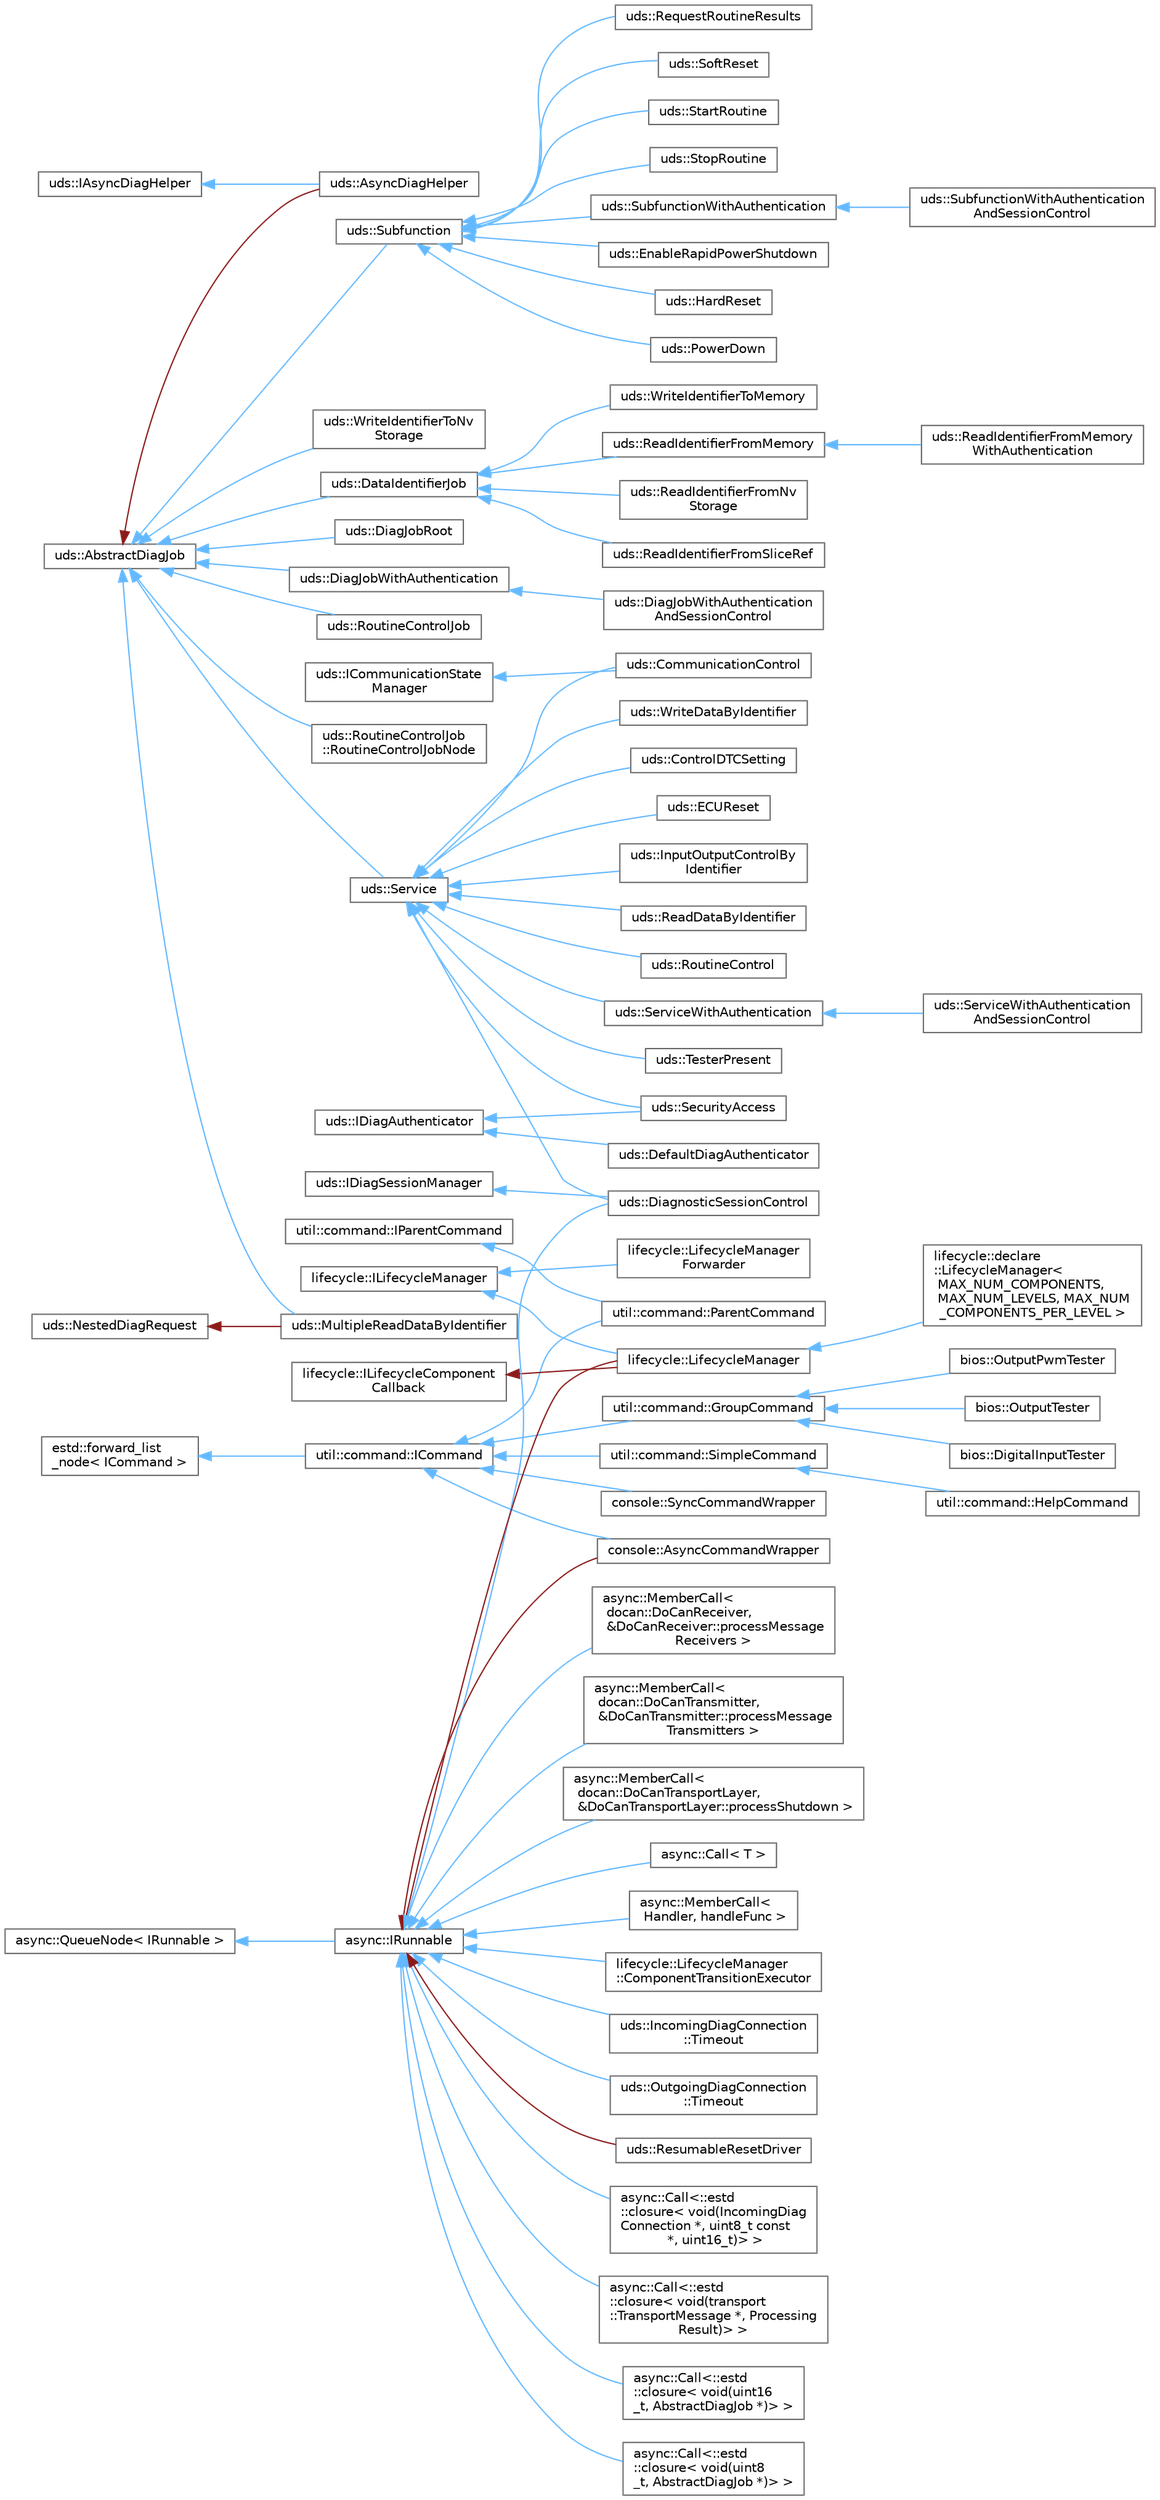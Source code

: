digraph "Graphical Class Hierarchy"
{
 // LATEX_PDF_SIZE
  bgcolor="transparent";
  edge [fontname=Helvetica,fontsize=10,labelfontname=Helvetica,labelfontsize=10];
  node [fontname=Helvetica,fontsize=10,shape=box,height=0.2,width=0.4];
  rankdir="LR";
  Node0 [id="Node000000",label="uds::AbstractDiagJob",height=0.2,width=0.4,color="grey40", fillcolor="white", style="filled",URL="$dc/ddf/classuds_1_1AbstractDiagJob.html",tooltip=" "];
  Node0 -> Node1 [id="edge172_Node000000_Node000001",dir="back",color="firebrick4",style="solid",tooltip=" "];
  Node1 [id="Node000001",label="uds::AsyncDiagHelper",height=0.2,width=0.4,color="grey40", fillcolor="white", style="filled",URL="$d8/da7/classuds_1_1AsyncDiagHelper.html",tooltip=" "];
  Node0 -> Node3 [id="edge173_Node000000_Node000003",dir="back",color="steelblue1",style="solid",tooltip=" "];
  Node3 [id="Node000003",label="uds::DataIdentifierJob",height=0.2,width=0.4,color="grey40", fillcolor="white", style="filled",URL="$dc/d32/classuds_1_1DataIdentifierJob.html",tooltip=" "];
  Node3 -> Node4 [id="edge174_Node000003_Node000004",dir="back",color="steelblue1",style="solid",tooltip=" "];
  Node4 [id="Node000004",label="uds::ReadIdentifierFromMemory",height=0.2,width=0.4,color="grey40", fillcolor="white", style="filled",URL="$d9/d57/classuds_1_1ReadIdentifierFromMemory.html",tooltip=" "];
  Node4 -> Node5 [id="edge175_Node000004_Node000005",dir="back",color="steelblue1",style="solid",tooltip=" "];
  Node5 [id="Node000005",label="uds::ReadIdentifierFromMemory\lWithAuthentication",height=0.2,width=0.4,color="grey40", fillcolor="white", style="filled",URL="$d5/df2/classuds_1_1ReadIdentifierFromMemoryWithAuthentication.html",tooltip=" "];
  Node3 -> Node6 [id="edge176_Node000003_Node000006",dir="back",color="steelblue1",style="solid",tooltip=" "];
  Node6 [id="Node000006",label="uds::ReadIdentifierFromNv\lStorage",height=0.2,width=0.4,color="grey40", fillcolor="white", style="filled",URL="$d5/ddc/classuds_1_1ReadIdentifierFromNvStorage.html",tooltip=" "];
  Node3 -> Node7 [id="edge177_Node000003_Node000007",dir="back",color="steelblue1",style="solid",tooltip=" "];
  Node7 [id="Node000007",label="uds::ReadIdentifierFromSliceRef",height=0.2,width=0.4,color="grey40", fillcolor="white", style="filled",URL="$d1/dd3/classuds_1_1ReadIdentifierFromSliceRef.html",tooltip=" "];
  Node3 -> Node8 [id="edge178_Node000003_Node000008",dir="back",color="steelblue1",style="solid",tooltip=" "];
  Node8 [id="Node000008",label="uds::WriteIdentifierToMemory",height=0.2,width=0.4,color="grey40", fillcolor="white", style="filled",URL="$d0/ded/classuds_1_1WriteIdentifierToMemory.html",tooltip=" "];
  Node0 -> Node9 [id="edge179_Node000000_Node000009",dir="back",color="steelblue1",style="solid",tooltip=" "];
  Node9 [id="Node000009",label="uds::DiagJobRoot",height=0.2,width=0.4,color="grey40", fillcolor="white", style="filled",URL="$d1/d4e/classuds_1_1DiagJobRoot.html",tooltip=" "];
  Node0 -> Node10 [id="edge180_Node000000_Node000010",dir="back",color="steelblue1",style="solid",tooltip=" "];
  Node10 [id="Node000010",label="uds::DiagJobWithAuthentication",height=0.2,width=0.4,color="grey40", fillcolor="white", style="filled",URL="$d8/da3/classuds_1_1DiagJobWithAuthentication.html",tooltip=" "];
  Node10 -> Node11 [id="edge181_Node000010_Node000011",dir="back",color="steelblue1",style="solid",tooltip=" "];
  Node11 [id="Node000011",label="uds::DiagJobWithAuthentication\lAndSessionControl",height=0.2,width=0.4,color="grey40", fillcolor="white", style="filled",URL="$d3/da3/classuds_1_1DiagJobWithAuthenticationAndSessionControl.html",tooltip=" "];
  Node0 -> Node12 [id="edge182_Node000000_Node000012",dir="back",color="steelblue1",style="solid",tooltip=" "];
  Node12 [id="Node000012",label="uds::MultipleReadDataByIdentifier",height=0.2,width=0.4,color="grey40", fillcolor="white", style="filled",URL="$d4/ddc/classuds_1_1MultipleReadDataByIdentifier.html",tooltip=" "];
  Node0 -> Node14 [id="edge183_Node000000_Node000014",dir="back",color="steelblue1",style="solid",tooltip=" "];
  Node14 [id="Node000014",label="uds::RoutineControlJob",height=0.2,width=0.4,color="grey40", fillcolor="white", style="filled",URL="$db/d15/classuds_1_1RoutineControlJob.html",tooltip=" "];
  Node0 -> Node15 [id="edge184_Node000000_Node000015",dir="back",color="steelblue1",style="solid",tooltip=" "];
  Node15 [id="Node000015",label="uds::RoutineControlJob\l::RoutineControlJobNode",height=0.2,width=0.4,color="grey40", fillcolor="white", style="filled",URL="$d6/d35/classuds_1_1RoutineControlJob_1_1RoutineControlJobNode.html",tooltip=" "];
  Node0 -> Node16 [id="edge185_Node000000_Node000016",dir="back",color="steelblue1",style="solid",tooltip=" "];
  Node16 [id="Node000016",label="uds::Service",height=0.2,width=0.4,color="grey40", fillcolor="white", style="filled",URL="$dc/d32/classuds_1_1Service.html",tooltip=" "];
  Node16 -> Node17 [id="edge186_Node000016_Node000017",dir="back",color="steelblue1",style="solid",tooltip=" "];
  Node17 [id="Node000017",label="uds::CommunicationControl",height=0.2,width=0.4,color="grey40", fillcolor="white", style="filled",URL="$d9/d86/classuds_1_1CommunicationControl.html",tooltip=" "];
  Node16 -> Node19 [id="edge187_Node000016_Node000019",dir="back",color="steelblue1",style="solid",tooltip=" "];
  Node19 [id="Node000019",label="uds::ControlDTCSetting",height=0.2,width=0.4,color="grey40", fillcolor="white", style="filled",URL="$d0/dab/classuds_1_1ControlDTCSetting.html",tooltip=" "];
  Node16 -> Node20 [id="edge188_Node000016_Node000020",dir="back",color="steelblue1",style="solid",tooltip=" "];
  Node20 [id="Node000020",label="uds::DiagnosticSessionControl",height=0.2,width=0.4,color="grey40", fillcolor="white", style="filled",URL="$d1/d69/classuds_1_1DiagnosticSessionControl.html",tooltip=" "];
  Node16 -> Node54 [id="edge189_Node000016_Node000054",dir="back",color="steelblue1",style="solid",tooltip=" "];
  Node54 [id="Node000054",label="uds::ECUReset",height=0.2,width=0.4,color="grey40", fillcolor="white", style="filled",URL="$d0/d84/classuds_1_1ECUReset.html",tooltip=" "];
  Node16 -> Node55 [id="edge190_Node000016_Node000055",dir="back",color="steelblue1",style="solid",tooltip=" "];
  Node55 [id="Node000055",label="uds::InputOutputControlBy\lIdentifier",height=0.2,width=0.4,color="grey40", fillcolor="white", style="filled",URL="$d8/dd0/classuds_1_1InputOutputControlByIdentifier.html",tooltip=" "];
  Node16 -> Node56 [id="edge191_Node000016_Node000056",dir="back",color="steelblue1",style="solid",tooltip=" "];
  Node56 [id="Node000056",label="uds::ReadDataByIdentifier",height=0.2,width=0.4,color="grey40", fillcolor="white", style="filled",URL="$d8/d61/classuds_1_1ReadDataByIdentifier.html",tooltip=" "];
  Node16 -> Node57 [id="edge192_Node000016_Node000057",dir="back",color="steelblue1",style="solid",tooltip=" "];
  Node57 [id="Node000057",label="uds::RoutineControl",height=0.2,width=0.4,color="grey40", fillcolor="white", style="filled",URL="$d2/df2/classuds_1_1RoutineControl.html",tooltip=" "];
  Node16 -> Node58 [id="edge193_Node000016_Node000058",dir="back",color="steelblue1",style="solid",tooltip=" "];
  Node58 [id="Node000058",label="uds::SecurityAccess",height=0.2,width=0.4,color="grey40", fillcolor="white", style="filled",URL="$da/dd7/classuds_1_1SecurityAccess.html",tooltip=" "];
  Node16 -> Node61 [id="edge194_Node000016_Node000061",dir="back",color="steelblue1",style="solid",tooltip=" "];
  Node61 [id="Node000061",label="uds::ServiceWithAuthentication",height=0.2,width=0.4,color="grey40", fillcolor="white", style="filled",URL="$db/dbc/classuds_1_1ServiceWithAuthentication.html",tooltip=" "];
  Node61 -> Node62 [id="edge195_Node000061_Node000062",dir="back",color="steelblue1",style="solid",tooltip=" "];
  Node62 [id="Node000062",label="uds::ServiceWithAuthentication\lAndSessionControl",height=0.2,width=0.4,color="grey40", fillcolor="white", style="filled",URL="$d1/dbe/classuds_1_1ServiceWithAuthenticationAndSessionControl.html",tooltip=" "];
  Node16 -> Node63 [id="edge196_Node000016_Node000063",dir="back",color="steelblue1",style="solid",tooltip=" "];
  Node63 [id="Node000063",label="uds::TesterPresent",height=0.2,width=0.4,color="grey40", fillcolor="white", style="filled",URL="$dd/d78/classuds_1_1TesterPresent.html",tooltip=" "];
  Node16 -> Node64 [id="edge197_Node000016_Node000064",dir="back",color="steelblue1",style="solid",tooltip=" "];
  Node64 [id="Node000064",label="uds::WriteDataByIdentifier",height=0.2,width=0.4,color="grey40", fillcolor="white", style="filled",URL="$dd/def/classuds_1_1WriteDataByIdentifier.html",tooltip=" "];
  Node0 -> Node65 [id="edge198_Node000000_Node000065",dir="back",color="steelblue1",style="solid",tooltip=" "];
  Node65 [id="Node000065",label="uds::Subfunction",height=0.2,width=0.4,color="grey40", fillcolor="white", style="filled",URL="$df/d33/classuds_1_1Subfunction.html",tooltip=" "];
  Node65 -> Node66 [id="edge199_Node000065_Node000066",dir="back",color="steelblue1",style="solid",tooltip=" "];
  Node66 [id="Node000066",label="uds::EnableRapidPowerShutdown",height=0.2,width=0.4,color="grey40", fillcolor="white", style="filled",URL="$d1/d38/classuds_1_1EnableRapidPowerShutdown.html",tooltip=" "];
  Node65 -> Node67 [id="edge200_Node000065_Node000067",dir="back",color="steelblue1",style="solid",tooltip=" "];
  Node67 [id="Node000067",label="uds::HardReset",height=0.2,width=0.4,color="grey40", fillcolor="white", style="filled",URL="$d5/dd1/classuds_1_1HardReset.html",tooltip=" "];
  Node65 -> Node68 [id="edge201_Node000065_Node000068",dir="back",color="steelblue1",style="solid",tooltip=" "];
  Node68 [id="Node000068",label="uds::PowerDown",height=0.2,width=0.4,color="grey40", fillcolor="white", style="filled",URL="$d8/d46/classuds_1_1PowerDown.html",tooltip=" "];
  Node65 -> Node69 [id="edge202_Node000065_Node000069",dir="back",color="steelblue1",style="solid",tooltip=" "];
  Node69 [id="Node000069",label="uds::RequestRoutineResults",height=0.2,width=0.4,color="grey40", fillcolor="white", style="filled",URL="$d3/dd8/classuds_1_1RequestRoutineResults.html",tooltip=" "];
  Node65 -> Node70 [id="edge203_Node000065_Node000070",dir="back",color="steelblue1",style="solid",tooltip=" "];
  Node70 [id="Node000070",label="uds::SoftReset",height=0.2,width=0.4,color="grey40", fillcolor="white", style="filled",URL="$d7/de2/classuds_1_1SoftReset.html",tooltip=" "];
  Node65 -> Node71 [id="edge204_Node000065_Node000071",dir="back",color="steelblue1",style="solid",tooltip=" "];
  Node71 [id="Node000071",label="uds::StartRoutine",height=0.2,width=0.4,color="grey40", fillcolor="white", style="filled",URL="$d2/ddc/classuds_1_1StartRoutine.html",tooltip=" "];
  Node65 -> Node72 [id="edge205_Node000065_Node000072",dir="back",color="steelblue1",style="solid",tooltip=" "];
  Node72 [id="Node000072",label="uds::StopRoutine",height=0.2,width=0.4,color="grey40", fillcolor="white", style="filled",URL="$d8/d66/classuds_1_1StopRoutine.html",tooltip=" "];
  Node65 -> Node73 [id="edge206_Node000065_Node000073",dir="back",color="steelblue1",style="solid",tooltip=" "];
  Node73 [id="Node000073",label="uds::SubfunctionWithAuthentication",height=0.2,width=0.4,color="grey40", fillcolor="white", style="filled",URL="$d9/d7e/classuds_1_1SubfunctionWithAuthentication.html",tooltip=" "];
  Node73 -> Node74 [id="edge207_Node000073_Node000074",dir="back",color="steelblue1",style="solid",tooltip=" "];
  Node74 [id="Node000074",label="uds::SubfunctionWithAuthentication\lAndSessionControl",height=0.2,width=0.4,color="grey40", fillcolor="white", style="filled",URL="$de/d91/classuds_1_1SubfunctionWithAuthenticationAndSessionControl.html",tooltip=" "];
  Node0 -> Node75 [id="edge208_Node000000_Node000075",dir="back",color="steelblue1",style="solid",tooltip=" "];
  Node75 [id="Node000075",label="uds::WriteIdentifierToNv\lStorage",height=0.2,width=0.4,color="grey40", fillcolor="white", style="filled",URL="$dc/dc3/classuds_1_1WriteIdentifierToNvStorage.html",tooltip=" "];
  Node43 [id="Node000043",label="estd::forward_list\l_node\< ICommand \>",height=0.2,width=0.4,color="grey40", fillcolor="white", style="filled",URL="$d7/d3f/classestd_1_1forward__list__node.html",tooltip=" "];
  Node43 -> Node33 [id="edge209_Node000043_Node000033",dir="back",color="steelblue1",style="solid",tooltip=" "];
  Node33 [id="Node000033",label="util::command::ICommand",height=0.2,width=0.4,color="grey40", fillcolor="white", style="filled",URL="$d2/da6/classutil_1_1command_1_1ICommand.html",tooltip=" "];
  Node33 -> Node32 [id="edge210_Node000033_Node000032",dir="back",color="steelblue1",style="solid",tooltip=" "];
  Node32 [id="Node000032",label="console::AsyncCommandWrapper",height=0.2,width=0.4,color="grey40", fillcolor="white", style="filled",URL="$db/d49/classconsole_1_1AsyncCommandWrapper.html",tooltip=" "];
  Node33 -> Node34 [id="edge211_Node000033_Node000034",dir="back",color="steelblue1",style="solid",tooltip=" "];
  Node34 [id="Node000034",label="console::SyncCommandWrapper",height=0.2,width=0.4,color="grey40", fillcolor="white", style="filled",URL="$d8/d63/classconsole_1_1SyncCommandWrapper.html",tooltip=" "];
  Node33 -> Node35 [id="edge212_Node000033_Node000035",dir="back",color="steelblue1",style="solid",tooltip=" "];
  Node35 [id="Node000035",label="util::command::GroupCommand",height=0.2,width=0.4,color="grey40", fillcolor="white", style="filled",URL="$df/da7/classutil_1_1command_1_1GroupCommand.html",tooltip=" "];
  Node35 -> Node36 [id="edge213_Node000035_Node000036",dir="back",color="steelblue1",style="solid",tooltip=" "];
  Node36 [id="Node000036",label="bios::DigitalInputTester",height=0.2,width=0.4,color="grey40", fillcolor="white", style="filled",URL="$de/d86/classbios_1_1DigitalInputTester.html",tooltip=" "];
  Node35 -> Node37 [id="edge214_Node000035_Node000037",dir="back",color="steelblue1",style="solid",tooltip=" "];
  Node37 [id="Node000037",label="bios::OutputPwmTester",height=0.2,width=0.4,color="grey40", fillcolor="white", style="filled",URL="$d4/d5c/classbios_1_1OutputPwmTester.html",tooltip=" "];
  Node35 -> Node38 [id="edge215_Node000035_Node000038",dir="back",color="steelblue1",style="solid",tooltip=" "];
  Node38 [id="Node000038",label="bios::OutputTester",height=0.2,width=0.4,color="grey40", fillcolor="white", style="filled",URL="$d9/d28/classbios_1_1OutputTester.html",tooltip=" "];
  Node33 -> Node39 [id="edge216_Node000033_Node000039",dir="back",color="steelblue1",style="solid",tooltip=" "];
  Node39 [id="Node000039",label="util::command::ParentCommand",height=0.2,width=0.4,color="grey40", fillcolor="white", style="filled",URL="$d6/d45/classutil_1_1command_1_1ParentCommand.html",tooltip=" "];
  Node33 -> Node41 [id="edge217_Node000033_Node000041",dir="back",color="steelblue1",style="solid",tooltip=" "];
  Node41 [id="Node000041",label="util::command::SimpleCommand",height=0.2,width=0.4,color="grey40", fillcolor="white", style="filled",URL="$dd/dd1/classutil_1_1command_1_1SimpleCommand.html",tooltip=" "];
  Node41 -> Node42 [id="edge218_Node000041_Node000042",dir="back",color="steelblue1",style="solid",tooltip=" "];
  Node42 [id="Node000042",label="util::command::HelpCommand",height=0.2,width=0.4,color="grey40", fillcolor="white", style="filled",URL="$d7/dbd/classutil_1_1command_1_1HelpCommand.html",tooltip=" "];
  Node2 [id="Node000002",label="uds::IAsyncDiagHelper",height=0.2,width=0.4,color="grey40", fillcolor="white", style="filled",URL="$d9/d59/classuds_1_1IAsyncDiagHelper.html",tooltip=" "];
  Node2 -> Node1 [id="edge219_Node000002_Node000001",dir="back",color="steelblue1",style="solid",tooltip=" "];
  Node18 [id="Node000018",label="uds::ICommunicationState\lManager",height=0.2,width=0.4,color="grey40", fillcolor="white", style="filled",URL="$d7/d58/classuds_1_1ICommunicationStateManager.html",tooltip=" "];
  Node18 -> Node17 [id="edge220_Node000018_Node000017",dir="back",color="steelblue1",style="solid",tooltip=" "];
  Node59 [id="Node000059",label="uds::IDiagAuthenticator",height=0.2,width=0.4,color="grey40", fillcolor="white", style="filled",URL="$d4/d1c/classuds_1_1IDiagAuthenticator.html",tooltip=" "];
  Node59 -> Node60 [id="edge221_Node000059_Node000060",dir="back",color="steelblue1",style="solid",tooltip=" "];
  Node60 [id="Node000060",label="uds::DefaultDiagAuthenticator",height=0.2,width=0.4,color="grey40", fillcolor="white", style="filled",URL="$d4/d4f/classuds_1_1DefaultDiagAuthenticator.html",tooltip=" "];
  Node59 -> Node58 [id="edge222_Node000059_Node000058",dir="back",color="steelblue1",style="solid",tooltip=" "];
  Node21 [id="Node000021",label="uds::IDiagSessionManager",height=0.2,width=0.4,color="grey40", fillcolor="white", style="filled",URL="$dd/da2/classuds_1_1IDiagSessionManager.html",tooltip=" "];
  Node21 -> Node20 [id="edge223_Node000021_Node000020",dir="back",color="steelblue1",style="solid",tooltip=" "];
  Node46 [id="Node000046",label="lifecycle::ILifecycleComponent\lCallback",height=0.2,width=0.4,color="grey40", fillcolor="white", style="filled",URL="$d4/da5/classlifecycle_1_1ILifecycleComponentCallback.html",tooltip=" "];
  Node46 -> Node44 [id="edge224_Node000046_Node000044",dir="back",color="firebrick4",style="solid",tooltip=" "];
  Node44 [id="Node000044",label="lifecycle::LifecycleManager",height=0.2,width=0.4,color="grey40", fillcolor="white", style="filled",URL="$df/d94/classlifecycle_1_1LifecycleManager.html",tooltip=" "];
  Node44 -> Node45 [id="edge225_Node000044_Node000045",dir="back",color="steelblue1",style="solid",tooltip=" "];
  Node45 [id="Node000045",label="lifecycle::declare\l::LifecycleManager\<\l MAX_NUM_COMPONENTS,\l MAX_NUM_LEVELS, MAX_NUM\l_COMPONENTS_PER_LEVEL \>",height=0.2,width=0.4,color="grey40", fillcolor="white", style="filled",URL="$db/d38/classlifecycle_1_1declare_1_1LifecycleManager.html",tooltip=" "];
  Node47 [id="Node000047",label="lifecycle::ILifecycleManager",height=0.2,width=0.4,color="grey40", fillcolor="white", style="filled",URL="$d6/d5a/classlifecycle_1_1ILifecycleManager.html",tooltip=" "];
  Node47 -> Node44 [id="edge226_Node000047_Node000044",dir="back",color="steelblue1",style="solid",tooltip=" "];
  Node47 -> Node48 [id="edge227_Node000047_Node000048",dir="back",color="steelblue1",style="solid",tooltip=" "];
  Node48 [id="Node000048",label="lifecycle::LifecycleManager\lForwarder",height=0.2,width=0.4,color="grey40", fillcolor="white", style="filled",URL="$d5/d3b/classlifecycle_1_1LifecycleManagerForwarder.html",tooltip=" "];
  Node40 [id="Node000040",label="util::command::IParentCommand",height=0.2,width=0.4,color="grey40", fillcolor="white", style="filled",URL="$d7/ddf/classutil_1_1command_1_1IParentCommand.html",tooltip=" "];
  Node40 -> Node39 [id="edge228_Node000040_Node000039",dir="back",color="steelblue1",style="solid",tooltip=" "];
  Node13 [id="Node000013",label="uds::NestedDiagRequest",height=0.2,width=0.4,color="grey40", fillcolor="white", style="filled",URL="$d7/da2/classuds_1_1NestedDiagRequest.html",tooltip=" "];
  Node13 -> Node12 [id="edge229_Node000013_Node000012",dir="back",color="firebrick4",style="solid",tooltip=" "];
  Node53 [id="Node000053",label="async::QueueNode\< IRunnable \>",height=0.2,width=0.4,color="grey40", fillcolor="white", style="filled",URL="$d1/dcc/classasync_1_1QueueNode.html",tooltip=" "];
  Node53 -> Node22 [id="edge230_Node000053_Node000022",dir="back",color="steelblue1",style="solid",tooltip=" "];
  Node22 [id="Node000022",label="async::IRunnable",height=0.2,width=0.4,color="grey40", fillcolor="white", style="filled",URL="$d7/db0/classasync_1_1IRunnable.html",tooltip=" "];
  Node22 -> Node23 [id="edge231_Node000022_Node000023",dir="back",color="steelblue1",style="solid",tooltip=" "];
  Node23 [id="Node000023",label="async::Call\<::estd\l::closure\< void(IncomingDiag\lConnection *, uint8_t const\l *, uint16_t)\> \>",height=0.2,width=0.4,color="grey40", fillcolor="white", style="filled",URL="$d5/d96/classasync_1_1Call.html",tooltip=" "];
  Node22 -> Node24 [id="edge232_Node000022_Node000024",dir="back",color="steelblue1",style="solid",tooltip=" "];
  Node24 [id="Node000024",label="async::Call\<::estd\l::closure\< void(transport\l::TransportMessage *, Processing\lResult)\> \>",height=0.2,width=0.4,color="grey40", fillcolor="white", style="filled",URL="$d5/d96/classasync_1_1Call.html",tooltip=" "];
  Node22 -> Node25 [id="edge233_Node000022_Node000025",dir="back",color="steelblue1",style="solid",tooltip=" "];
  Node25 [id="Node000025",label="async::Call\<::estd\l::closure\< void(uint16\l_t, AbstractDiagJob *)\> \>",height=0.2,width=0.4,color="grey40", fillcolor="white", style="filled",URL="$d5/d96/classasync_1_1Call.html",tooltip=" "];
  Node22 -> Node26 [id="edge234_Node000022_Node000026",dir="back",color="steelblue1",style="solid",tooltip=" "];
  Node26 [id="Node000026",label="async::Call\<::estd\l::closure\< void(uint8\l_t, AbstractDiagJob *)\> \>",height=0.2,width=0.4,color="grey40", fillcolor="white", style="filled",URL="$d5/d96/classasync_1_1Call.html",tooltip=" "];
  Node22 -> Node27 [id="edge235_Node000022_Node000027",dir="back",color="steelblue1",style="solid",tooltip=" "];
  Node27 [id="Node000027",label="async::MemberCall\<\l docan::DoCanReceiver,\l &DoCanReceiver::processMessage\lReceivers \>",height=0.2,width=0.4,color="grey40", fillcolor="white", style="filled",URL="$da/dc2/classasync_1_1MemberCall.html",tooltip=" "];
  Node22 -> Node28 [id="edge236_Node000022_Node000028",dir="back",color="steelblue1",style="solid",tooltip=" "];
  Node28 [id="Node000028",label="async::MemberCall\<\l docan::DoCanTransmitter,\l &DoCanTransmitter::processMessage\lTransmitters \>",height=0.2,width=0.4,color="grey40", fillcolor="white", style="filled",URL="$da/dc2/classasync_1_1MemberCall.html",tooltip=" "];
  Node22 -> Node29 [id="edge237_Node000022_Node000029",dir="back",color="steelblue1",style="solid",tooltip=" "];
  Node29 [id="Node000029",label="async::MemberCall\<\l docan::DoCanTransportLayer,\l &DoCanTransportLayer::processShutdown \>",height=0.2,width=0.4,color="grey40", fillcolor="white", style="filled",URL="$da/dc2/classasync_1_1MemberCall.html",tooltip=" "];
  Node22 -> Node30 [id="edge238_Node000022_Node000030",dir="back",color="steelblue1",style="solid",tooltip=" "];
  Node30 [id="Node000030",label="async::Call\< T \>",height=0.2,width=0.4,color="grey40", fillcolor="white", style="filled",URL="$d5/d96/classasync_1_1Call.html",tooltip=" "];
  Node22 -> Node31 [id="edge239_Node000022_Node000031",dir="back",color="steelblue1",style="solid",tooltip=" "];
  Node31 [id="Node000031",label="async::MemberCall\<\l Handler, handleFunc \>",height=0.2,width=0.4,color="grey40", fillcolor="white", style="filled",URL="$da/dc2/classasync_1_1MemberCall.html",tooltip=" "];
  Node22 -> Node32 [id="edge240_Node000022_Node000032",dir="back",color="firebrick4",style="solid",tooltip=" "];
  Node22 -> Node44 [id="edge241_Node000022_Node000044",dir="back",color="firebrick4",style="solid",tooltip=" "];
  Node22 -> Node49 [id="edge242_Node000022_Node000049",dir="back",color="steelblue1",style="solid",tooltip=" "];
  Node49 [id="Node000049",label="lifecycle::LifecycleManager\l::ComponentTransitionExecutor",height=0.2,width=0.4,color="grey40", fillcolor="white", style="filled",URL="$d7/db0/structlifecycle_1_1LifecycleManager_1_1ComponentTransitionExecutor.html",tooltip=" "];
  Node22 -> Node20 [id="edge243_Node000022_Node000020",dir="back",color="steelblue1",style="solid",tooltip=" "];
  Node22 -> Node50 [id="edge244_Node000022_Node000050",dir="back",color="steelblue1",style="solid",tooltip=" "];
  Node50 [id="Node000050",label="uds::IncomingDiagConnection\l::Timeout",height=0.2,width=0.4,color="grey40", fillcolor="white", style="filled",URL="$da/d09/classuds_1_1IncomingDiagConnection_1_1Timeout.html",tooltip=" "];
  Node22 -> Node51 [id="edge245_Node000022_Node000051",dir="back",color="steelblue1",style="solid",tooltip=" "];
  Node51 [id="Node000051",label="uds::OutgoingDiagConnection\l::Timeout",height=0.2,width=0.4,color="grey40", fillcolor="white", style="filled",URL="$d2/daf/classuds_1_1OutgoingDiagConnection_1_1Timeout.html",tooltip=" "];
  Node22 -> Node52 [id="edge246_Node000022_Node000052",dir="back",color="firebrick4",style="solid",tooltip=" "];
  Node52 [id="Node000052",label="uds::ResumableResetDriver",height=0.2,width=0.4,color="grey40", fillcolor="white", style="filled",URL="$d1/dc4/classuds_1_1ResumableResetDriver.html",tooltip=" "];
}
